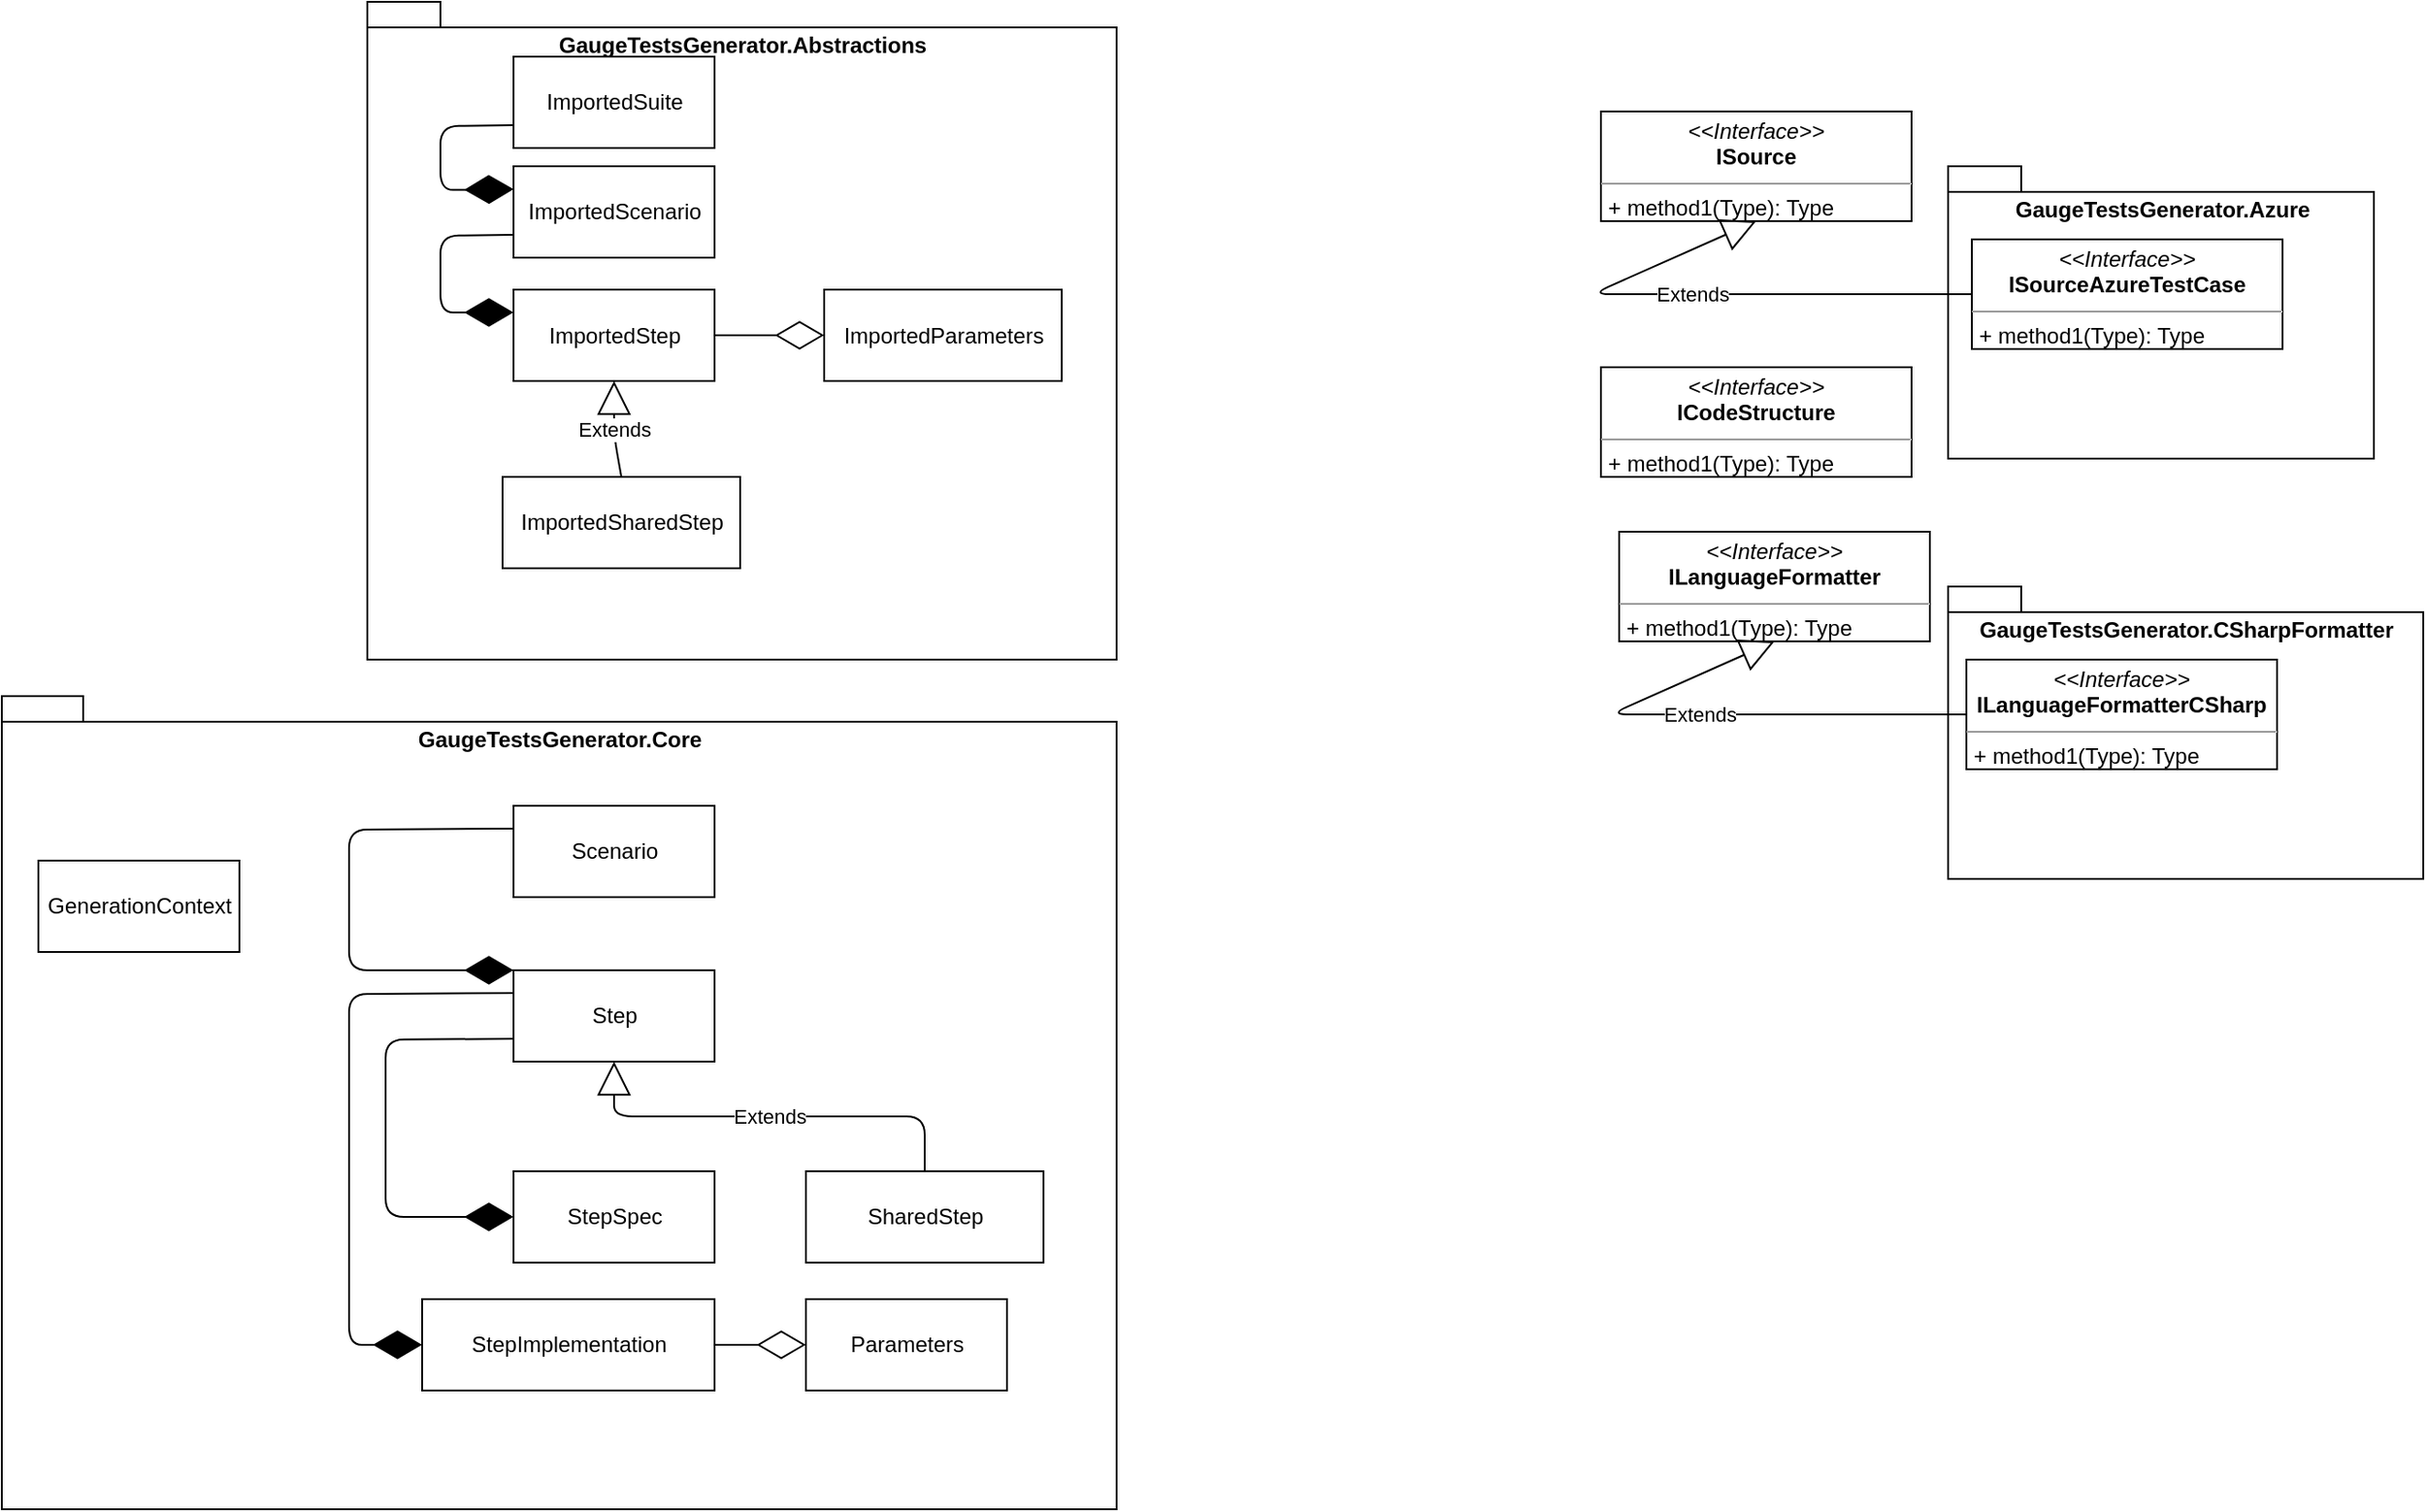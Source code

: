 <mxfile version="13.3.9" type="device"><diagram id="lyCC7YZfQixTkyatztgr" name="Page-1"><mxGraphModel dx="1056" dy="567" grid="1" gridSize="10" guides="1" tooltips="1" connect="1" arrows="1" fold="1" page="1" pageScale="1" pageWidth="827" pageHeight="1169" math="0" shadow="0"><root><mxCell id="0"/><mxCell id="1" parent="0"/><mxCell id="5fsNaWXB2hzGsD_TawPe-33" value="GaugeTestsGenerator.Abstractions" style="shape=folder;fontStyle=1;spacingTop=10;tabWidth=40;tabHeight=14;tabPosition=left;html=1;verticalAlign=top;sketch=0;shadow=0;" vertex="1" parent="1"><mxGeometry x="210" y="10" width="410" height="360" as="geometry"/></mxCell><mxCell id="5fsNaWXB2hzGsD_TawPe-8" value="GaugeTestsGenerator.CSharpFormatter" style="shape=folder;fontStyle=1;spacingTop=10;tabWidth=40;tabHeight=14;tabPosition=left;html=1;verticalAlign=top;" vertex="1" parent="1"><mxGeometry x="1075" y="330" width="260" height="160" as="geometry"/></mxCell><mxCell id="5fsNaWXB2hzGsD_TawPe-1" value="&lt;p style=&quot;margin: 0px ; margin-top: 4px ; text-align: center&quot;&gt;&lt;i&gt;&amp;lt;&amp;lt;Interface&amp;gt;&amp;gt;&lt;/i&gt;&lt;br&gt;&lt;b&gt;ISource&lt;/b&gt;&lt;/p&gt;&lt;hr size=&quot;1&quot;&gt;&lt;p style=&quot;margin: 0px ; margin-left: 4px&quot;&gt;&lt;/p&gt;&lt;p style=&quot;margin: 0px ; margin-left: 4px&quot;&gt;+ method1(Type): Type&lt;/p&gt;" style="verticalAlign=top;align=left;overflow=fill;fontSize=12;fontFamily=Helvetica;html=1;" vertex="1" parent="1"><mxGeometry x="885" y="70" width="170" height="60" as="geometry"/></mxCell><mxCell id="5fsNaWXB2hzGsD_TawPe-2" value="&lt;p style=&quot;margin: 0px ; margin-top: 4px ; text-align: center&quot;&gt;&lt;i&gt;&amp;lt;&amp;lt;Interface&amp;gt;&amp;gt;&lt;/i&gt;&lt;br&gt;&lt;b&gt;ILanguageFormatter&lt;/b&gt;&lt;/p&gt;&lt;hr size=&quot;1&quot;&gt;&lt;p style=&quot;margin: 0px ; margin-left: 4px&quot;&gt;&lt;/p&gt;&lt;p style=&quot;margin: 0px ; margin-left: 4px&quot;&gt;+ method1(Type): Type&lt;/p&gt;" style="verticalAlign=top;align=left;overflow=fill;fontSize=12;fontFamily=Helvetica;html=1;" vertex="1" parent="1"><mxGeometry x="895" y="300" width="170" height="60" as="geometry"/></mxCell><mxCell id="5fsNaWXB2hzGsD_TawPe-3" value="&lt;p style=&quot;margin: 0px ; margin-top: 4px ; text-align: center&quot;&gt;&lt;i&gt;&amp;lt;&amp;lt;Interface&amp;gt;&amp;gt;&lt;/i&gt;&lt;br&gt;&lt;b&gt;ILanguageFormatterCSharp&lt;/b&gt;&lt;/p&gt;&lt;hr size=&quot;1&quot;&gt;&lt;p style=&quot;margin: 0px ; margin-left: 4px&quot;&gt;&lt;/p&gt;&lt;p style=&quot;margin: 0px ; margin-left: 4px&quot;&gt;+ method1(Type): Type&lt;/p&gt;" style="verticalAlign=top;align=left;overflow=fill;fontSize=12;fontFamily=Helvetica;html=1;" vertex="1" parent="1"><mxGeometry x="1085" y="370" width="170" height="60" as="geometry"/></mxCell><mxCell id="5fsNaWXB2hzGsD_TawPe-7" value="GaugeTestsGenerator.Azure" style="shape=folder;fontStyle=1;spacingTop=10;tabWidth=40;tabHeight=14;tabPosition=left;html=1;verticalAlign=top;" vertex="1" parent="1"><mxGeometry x="1075" y="100" width="233" height="160" as="geometry"/></mxCell><mxCell id="5fsNaWXB2hzGsD_TawPe-5" value="&lt;p style=&quot;margin: 0px ; margin-top: 4px ; text-align: center&quot;&gt;&lt;i&gt;&amp;lt;&amp;lt;Interface&amp;gt;&amp;gt;&lt;/i&gt;&lt;br&gt;&lt;b&gt;ISourceAzureTestCase&lt;/b&gt;&lt;/p&gt;&lt;hr size=&quot;1&quot;&gt;&lt;p style=&quot;margin: 0px ; margin-left: 4px&quot;&gt;&lt;/p&gt;&lt;p style=&quot;margin: 0px ; margin-left: 4px&quot;&gt;+ method1(Type): Type&lt;/p&gt;" style="verticalAlign=top;align=left;overflow=fill;fontSize=12;fontFamily=Helvetica;html=1;" vertex="1" parent="1"><mxGeometry x="1088" y="140" width="170" height="60" as="geometry"/></mxCell><mxCell id="5fsNaWXB2hzGsD_TawPe-11" value="&lt;p style=&quot;margin: 0px ; margin-top: 4px ; text-align: center&quot;&gt;&lt;i&gt;&amp;lt;&amp;lt;Interface&amp;gt;&amp;gt;&lt;/i&gt;&lt;br&gt;&lt;b&gt;ICodeStructure&lt;/b&gt;&lt;/p&gt;&lt;hr size=&quot;1&quot;&gt;&lt;p style=&quot;margin: 0px ; margin-left: 4px&quot;&gt;&lt;/p&gt;&lt;p style=&quot;margin: 0px ; margin-left: 4px&quot;&gt;+ method1(Type): Type&lt;/p&gt;" style="verticalAlign=top;align=left;overflow=fill;fontSize=12;fontFamily=Helvetica;html=1;" vertex="1" parent="1"><mxGeometry x="885" y="210" width="170" height="60" as="geometry"/></mxCell><mxCell id="5fsNaWXB2hzGsD_TawPe-20" value="Extends" style="endArrow=block;endSize=16;endFill=0;html=1;entryX=0.5;entryY=1;entryDx=0;entryDy=0;exitX=0;exitY=0.5;exitDx=0;exitDy=0;" edge="1" parent="1" source="5fsNaWXB2hzGsD_TawPe-3" target="5fsNaWXB2hzGsD_TawPe-2"><mxGeometry width="160" relative="1" as="geometry"><mxPoint x="885" y="450" as="sourcePoint"/><mxPoint x="1045" y="450" as="targetPoint"/><Array as="points"><mxPoint x="890" y="400"/></Array></mxGeometry></mxCell><mxCell id="5fsNaWXB2hzGsD_TawPe-22" value="Extends" style="endArrow=block;endSize=16;endFill=0;html=1;exitX=0;exitY=0.5;exitDx=0;exitDy=0;entryX=0.5;entryY=1;entryDx=0;entryDy=0;" edge="1" parent="1" source="5fsNaWXB2hzGsD_TawPe-5" target="5fsNaWXB2hzGsD_TawPe-1"><mxGeometry width="160" relative="1" as="geometry"><mxPoint x="1070" y="220" as="sourcePoint"/><mxPoint x="895" y="150" as="targetPoint"/><Array as="points"><mxPoint x="880" y="170"/></Array></mxGeometry></mxCell><mxCell id="5fsNaWXB2hzGsD_TawPe-14" value="ImportedScenario" style="html=1;" vertex="1" parent="1"><mxGeometry x="290" y="100" width="110" height="50" as="geometry"/></mxCell><mxCell id="5fsNaWXB2hzGsD_TawPe-15" value="ImportedSharedStep" style="html=1;" vertex="1" parent="1"><mxGeometry x="284" y="270" width="130" height="50" as="geometry"/></mxCell><mxCell id="5fsNaWXB2hzGsD_TawPe-17" value="ImportedParameters" style="html=1;" vertex="1" parent="1"><mxGeometry x="460" y="167.5" width="130" height="50" as="geometry"/></mxCell><mxCell id="5fsNaWXB2hzGsD_TawPe-25" value="" style="endArrow=diamondThin;endFill=0;endSize=24;html=1;entryX=0;entryY=0.5;entryDx=0;entryDy=0;exitX=1;exitY=0.5;exitDx=0;exitDy=0;" edge="1" parent="1" source="5fsNaWXB2hzGsD_TawPe-29" target="5fsNaWXB2hzGsD_TawPe-17"><mxGeometry width="160" relative="1" as="geometry"><mxPoint x="400" y="372.5" as="sourcePoint"/><mxPoint x="680" y="397.5" as="targetPoint"/><Array as="points"/></mxGeometry></mxCell><mxCell id="5fsNaWXB2hzGsD_TawPe-29" value="ImportedStep" style="html=1;" vertex="1" parent="1"><mxGeometry x="290" y="167.5" width="110" height="50" as="geometry"/></mxCell><mxCell id="5fsNaWXB2hzGsD_TawPe-30" value="Extends" style="endArrow=block;endSize=16;endFill=0;html=1;entryX=0.5;entryY=1;entryDx=0;entryDy=0;exitX=0.5;exitY=0;exitDx=0;exitDy=0;" edge="1" parent="1" source="5fsNaWXB2hzGsD_TawPe-15" target="5fsNaWXB2hzGsD_TawPe-29"><mxGeometry width="160" relative="1" as="geometry"><mxPoint x="612.5" y="277.5" as="sourcePoint"/><mxPoint x="417.5" y="237.5" as="targetPoint"/><Array as="points"><mxPoint x="345" y="247.5"/></Array></mxGeometry></mxCell><mxCell id="5fsNaWXB2hzGsD_TawPe-31" value="" style="endArrow=diamondThin;endFill=1;endSize=24;html=1;exitX=0;exitY=0.75;exitDx=0;exitDy=0;entryX=0;entryY=0.25;entryDx=0;entryDy=0;" edge="1" parent="1" source="5fsNaWXB2hzGsD_TawPe-14" target="5fsNaWXB2hzGsD_TawPe-29"><mxGeometry width="160" relative="1" as="geometry"><mxPoint x="260" y="96.25" as="sourcePoint"/><mxPoint x="210" y="288.75" as="targetPoint"/><Array as="points"><mxPoint x="250" y="138"/><mxPoint x="250" y="180"/></Array></mxGeometry></mxCell><mxCell id="5fsNaWXB2hzGsD_TawPe-34" value="GaugeTestsGenerator.Core" style="shape=folder;fontStyle=1;spacingTop=10;tabWidth=40;tabHeight=14;tabPosition=left;html=1;verticalAlign=top;" vertex="1" parent="1"><mxGeometry x="10" y="390" width="610" height="445" as="geometry"/></mxCell><mxCell id="5fsNaWXB2hzGsD_TawPe-35" value="GenerationContext" style="html=1;" vertex="1" parent="1"><mxGeometry x="30" y="480" width="110" height="50" as="geometry"/></mxCell><mxCell id="5fsNaWXB2hzGsD_TawPe-36" value="StepSpec" style="html=1;" vertex="1" parent="1"><mxGeometry x="290" y="650" width="110" height="50" as="geometry"/></mxCell><mxCell id="5fsNaWXB2hzGsD_TawPe-37" value="Scenario" style="html=1;" vertex="1" parent="1"><mxGeometry x="290" y="450" width="110" height="50" as="geometry"/></mxCell><mxCell id="5fsNaWXB2hzGsD_TawPe-38" value="SharedStep" style="html=1;" vertex="1" parent="1"><mxGeometry x="450" y="650" width="130" height="50" as="geometry"/></mxCell><mxCell id="5fsNaWXB2hzGsD_TawPe-39" value="StepImplementation" style="html=1;" vertex="1" parent="1"><mxGeometry x="240" y="720" width="160" height="50" as="geometry"/></mxCell><mxCell id="5fsNaWXB2hzGsD_TawPe-40" value="Parameters" style="html=1;" vertex="1" parent="1"><mxGeometry x="450" y="720" width="110" height="50" as="geometry"/></mxCell><mxCell id="5fsNaWXB2hzGsD_TawPe-41" value="" style="endArrow=diamondThin;endFill=0;endSize=24;html=1;entryX=0;entryY=0.5;entryDx=0;entryDy=0;exitX=1;exitY=0.5;exitDx=0;exitDy=0;" edge="1" parent="1" source="5fsNaWXB2hzGsD_TawPe-39" target="5fsNaWXB2hzGsD_TawPe-40"><mxGeometry width="160" relative="1" as="geometry"><mxPoint x="520" y="770" as="sourcePoint"/><mxPoint x="680" y="770" as="targetPoint"/></mxGeometry></mxCell><mxCell id="5fsNaWXB2hzGsD_TawPe-42" value="" style="endArrow=diamondThin;endFill=1;endSize=24;html=1;exitX=0;exitY=0.75;exitDx=0;exitDy=0;entryX=0;entryY=0.5;entryDx=0;entryDy=0;" edge="1" parent="1" source="5fsNaWXB2hzGsD_TawPe-44" target="5fsNaWXB2hzGsD_TawPe-36"><mxGeometry width="160" relative="1" as="geometry"><mxPoint x="120" y="730" as="sourcePoint"/><mxPoint x="280" y="730" as="targetPoint"/><Array as="points"><mxPoint x="220" y="578"/><mxPoint x="220" y="675"/></Array></mxGeometry></mxCell><mxCell id="5fsNaWXB2hzGsD_TawPe-43" value="" style="endArrow=diamondThin;endFill=1;endSize=24;html=1;exitX=0;exitY=0.25;exitDx=0;exitDy=0;entryX=0;entryY=0.5;entryDx=0;entryDy=0;" edge="1" parent="1" source="5fsNaWXB2hzGsD_TawPe-44" target="5fsNaWXB2hzGsD_TawPe-39"><mxGeometry width="160" relative="1" as="geometry"><mxPoint x="190" y="560" as="sourcePoint"/><mxPoint x="220" y="670" as="targetPoint"/><Array as="points"><mxPoint x="200" y="553"/><mxPoint x="200" y="650"/><mxPoint x="200" y="745"/></Array></mxGeometry></mxCell><mxCell id="5fsNaWXB2hzGsD_TawPe-44" value="Step" style="html=1;" vertex="1" parent="1"><mxGeometry x="290" y="540" width="110" height="50" as="geometry"/></mxCell><mxCell id="5fsNaWXB2hzGsD_TawPe-45" value="Extends" style="endArrow=block;endSize=16;endFill=0;html=1;entryX=0.5;entryY=1;entryDx=0;entryDy=0;exitX=0.5;exitY=0;exitDx=0;exitDy=0;" edge="1" parent="1" source="5fsNaWXB2hzGsD_TawPe-38" target="5fsNaWXB2hzGsD_TawPe-44"><mxGeometry width="160" relative="1" as="geometry"><mxPoint x="612.5" y="650" as="sourcePoint"/><mxPoint x="417.5" y="610" as="targetPoint"/><Array as="points"><mxPoint x="515" y="620"/><mxPoint x="345" y="620"/></Array></mxGeometry></mxCell><mxCell id="5fsNaWXB2hzGsD_TawPe-46" value="" style="endArrow=diamondThin;endFill=1;endSize=24;html=1;exitX=0;exitY=0.25;exitDx=0;exitDy=0;entryX=0;entryY=0;entryDx=0;entryDy=0;" edge="1" parent="1" source="5fsNaWXB2hzGsD_TawPe-37" target="5fsNaWXB2hzGsD_TawPe-44"><mxGeometry width="160" relative="1" as="geometry"><mxPoint x="260" y="468.75" as="sourcePoint"/><mxPoint x="210" y="661.25" as="targetPoint"/><Array as="points"><mxPoint x="200" y="463"/><mxPoint x="200" y="490"/><mxPoint x="200" y="540"/></Array></mxGeometry></mxCell><mxCell id="5fsNaWXB2hzGsD_TawPe-48" value="ImportedSuite" style="html=1;" vertex="1" parent="1"><mxGeometry x="290" y="40" width="110" height="50" as="geometry"/></mxCell><mxCell id="5fsNaWXB2hzGsD_TawPe-49" value="" style="endArrow=diamondThin;endFill=1;endSize=24;html=1;exitX=0;exitY=0.75;exitDx=0;exitDy=0;entryX=0;entryY=0.25;entryDx=0;entryDy=0;" edge="1" parent="1" source="5fsNaWXB2hzGsD_TawPe-48" target="5fsNaWXB2hzGsD_TawPe-14"><mxGeometry width="160" relative="1" as="geometry"><mxPoint x="300" y="147.5" as="sourcePoint"/><mxPoint x="220" y="78" as="targetPoint"/><Array as="points"><mxPoint x="250" y="78"/><mxPoint x="250" y="113"/></Array></mxGeometry></mxCell></root></mxGraphModel></diagram></mxfile>